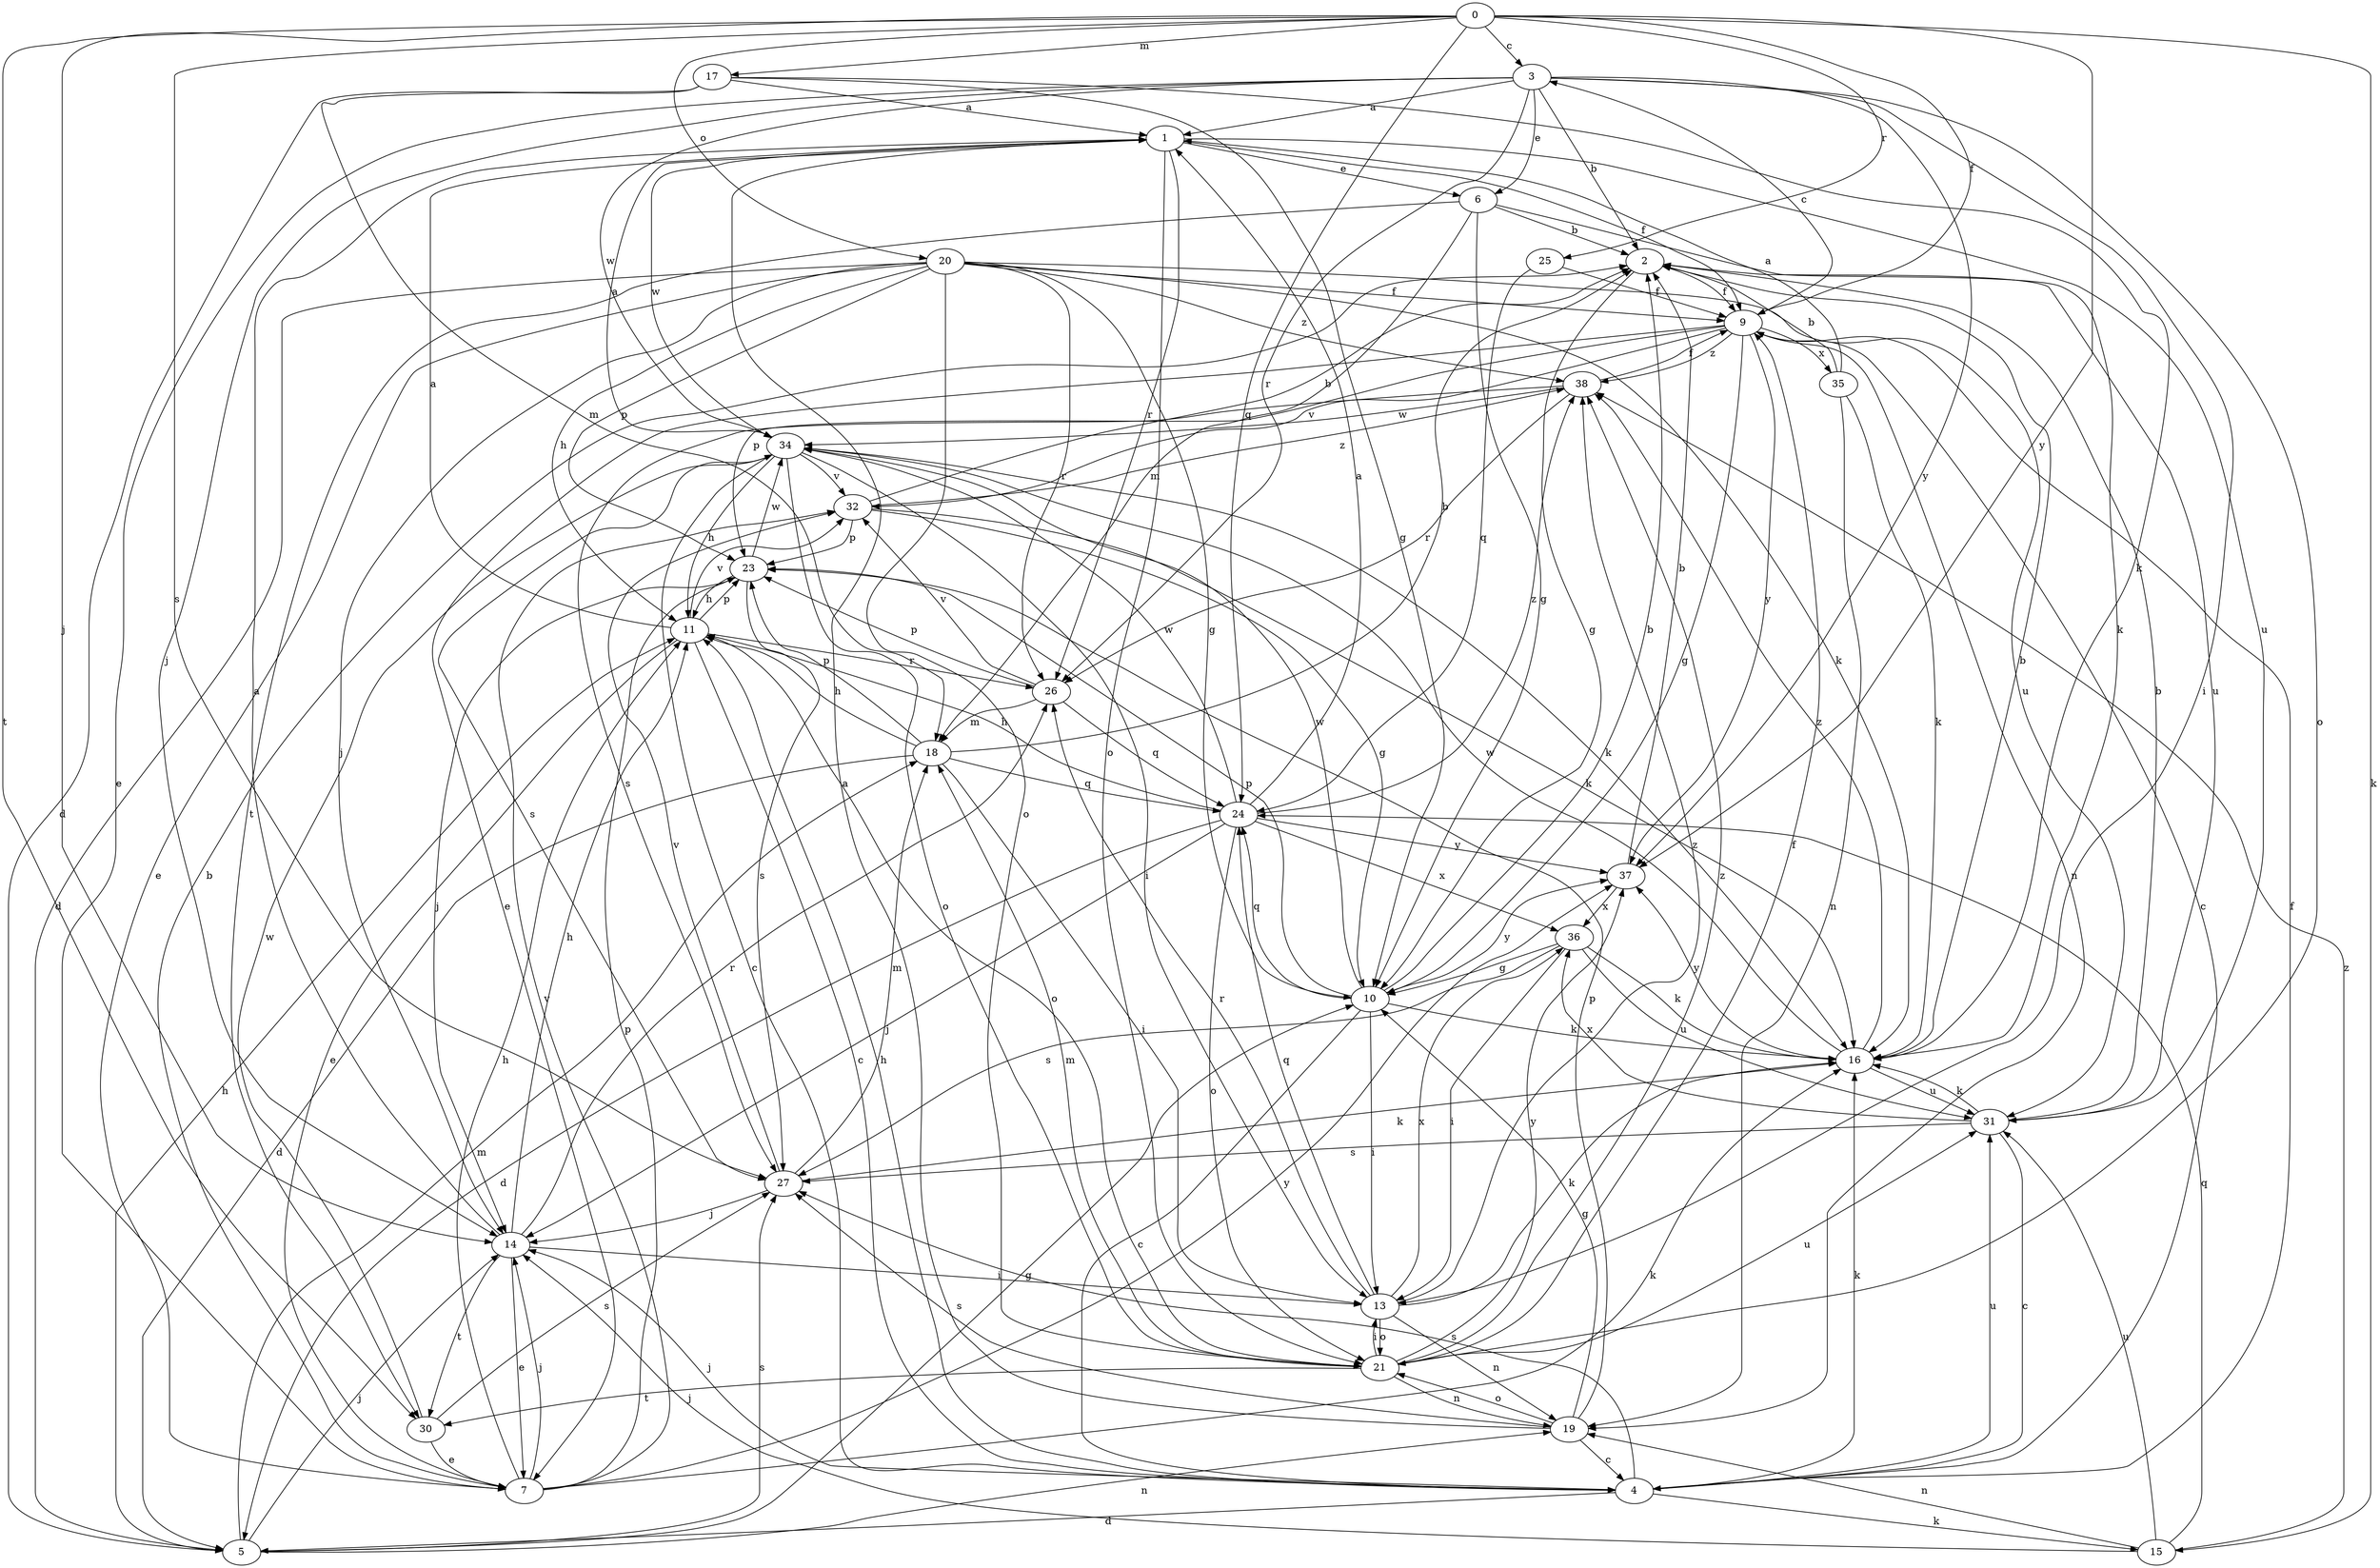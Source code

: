 strict digraph  {
0;
1;
2;
3;
4;
5;
6;
7;
9;
10;
11;
13;
14;
15;
16;
17;
18;
19;
20;
21;
23;
24;
25;
26;
27;
30;
31;
32;
34;
35;
36;
37;
38;
0 -> 3  [label=c];
0 -> 9  [label=f];
0 -> 14  [label=j];
0 -> 15  [label=k];
0 -> 17  [label=m];
0 -> 20  [label=o];
0 -> 24  [label=q];
0 -> 25  [label=r];
0 -> 27  [label=s];
0 -> 30  [label=t];
0 -> 37  [label=y];
1 -> 6  [label=e];
1 -> 9  [label=f];
1 -> 21  [label=o];
1 -> 26  [label=r];
1 -> 31  [label=u];
1 -> 34  [label=w];
2 -> 9  [label=f];
2 -> 10  [label=g];
2 -> 31  [label=u];
3 -> 1  [label=a];
3 -> 2  [label=b];
3 -> 6  [label=e];
3 -> 7  [label=e];
3 -> 13  [label=i];
3 -> 14  [label=j];
3 -> 21  [label=o];
3 -> 26  [label=r];
3 -> 34  [label=w];
3 -> 37  [label=y];
4 -> 5  [label=d];
4 -> 9  [label=f];
4 -> 11  [label=h];
4 -> 14  [label=j];
4 -> 15  [label=k];
4 -> 16  [label=k];
4 -> 27  [label=s];
4 -> 31  [label=u];
5 -> 10  [label=g];
5 -> 11  [label=h];
5 -> 14  [label=j];
5 -> 18  [label=m];
5 -> 19  [label=n];
5 -> 27  [label=s];
6 -> 2  [label=b];
6 -> 10  [label=g];
6 -> 16  [label=k];
6 -> 18  [label=m];
6 -> 30  [label=t];
7 -> 2  [label=b];
7 -> 11  [label=h];
7 -> 14  [label=j];
7 -> 16  [label=k];
7 -> 23  [label=p];
7 -> 32  [label=v];
7 -> 37  [label=y];
9 -> 3  [label=c];
9 -> 4  [label=c];
9 -> 7  [label=e];
9 -> 10  [label=g];
9 -> 19  [label=n];
9 -> 23  [label=p];
9 -> 32  [label=v];
9 -> 35  [label=x];
9 -> 37  [label=y];
9 -> 38  [label=z];
10 -> 2  [label=b];
10 -> 4  [label=c];
10 -> 13  [label=i];
10 -> 16  [label=k];
10 -> 23  [label=p];
10 -> 24  [label=q];
10 -> 34  [label=w];
10 -> 37  [label=y];
11 -> 1  [label=a];
11 -> 4  [label=c];
11 -> 7  [label=e];
11 -> 21  [label=o];
11 -> 23  [label=p];
11 -> 26  [label=r];
11 -> 32  [label=v];
13 -> 16  [label=k];
13 -> 19  [label=n];
13 -> 21  [label=o];
13 -> 24  [label=q];
13 -> 26  [label=r];
13 -> 36  [label=x];
13 -> 38  [label=z];
14 -> 1  [label=a];
14 -> 7  [label=e];
14 -> 11  [label=h];
14 -> 13  [label=i];
14 -> 26  [label=r];
14 -> 30  [label=t];
15 -> 14  [label=j];
15 -> 19  [label=n];
15 -> 24  [label=q];
15 -> 31  [label=u];
15 -> 38  [label=z];
16 -> 2  [label=b];
16 -> 31  [label=u];
16 -> 34  [label=w];
16 -> 37  [label=y];
16 -> 38  [label=z];
17 -> 1  [label=a];
17 -> 5  [label=d];
17 -> 10  [label=g];
17 -> 16  [label=k];
17 -> 18  [label=m];
18 -> 2  [label=b];
18 -> 5  [label=d];
18 -> 11  [label=h];
18 -> 13  [label=i];
18 -> 23  [label=p];
18 -> 24  [label=q];
19 -> 1  [label=a];
19 -> 4  [label=c];
19 -> 10  [label=g];
19 -> 21  [label=o];
19 -> 23  [label=p];
19 -> 27  [label=s];
20 -> 5  [label=d];
20 -> 7  [label=e];
20 -> 9  [label=f];
20 -> 10  [label=g];
20 -> 11  [label=h];
20 -> 14  [label=j];
20 -> 16  [label=k];
20 -> 21  [label=o];
20 -> 23  [label=p];
20 -> 26  [label=r];
20 -> 31  [label=u];
20 -> 38  [label=z];
21 -> 9  [label=f];
21 -> 13  [label=i];
21 -> 18  [label=m];
21 -> 19  [label=n];
21 -> 30  [label=t];
21 -> 31  [label=u];
21 -> 37  [label=y];
21 -> 38  [label=z];
23 -> 11  [label=h];
23 -> 14  [label=j];
23 -> 27  [label=s];
23 -> 34  [label=w];
24 -> 1  [label=a];
24 -> 5  [label=d];
24 -> 11  [label=h];
24 -> 14  [label=j];
24 -> 21  [label=o];
24 -> 34  [label=w];
24 -> 36  [label=x];
24 -> 37  [label=y];
24 -> 38  [label=z];
25 -> 9  [label=f];
25 -> 24  [label=q];
26 -> 18  [label=m];
26 -> 23  [label=p];
26 -> 24  [label=q];
26 -> 32  [label=v];
27 -> 14  [label=j];
27 -> 16  [label=k];
27 -> 18  [label=m];
27 -> 32  [label=v];
30 -> 7  [label=e];
30 -> 27  [label=s];
30 -> 34  [label=w];
31 -> 2  [label=b];
31 -> 4  [label=c];
31 -> 16  [label=k];
31 -> 27  [label=s];
31 -> 36  [label=x];
32 -> 2  [label=b];
32 -> 10  [label=g];
32 -> 16  [label=k];
32 -> 23  [label=p];
32 -> 38  [label=z];
34 -> 1  [label=a];
34 -> 4  [label=c];
34 -> 11  [label=h];
34 -> 13  [label=i];
34 -> 16  [label=k];
34 -> 21  [label=o];
34 -> 27  [label=s];
34 -> 32  [label=v];
35 -> 1  [label=a];
35 -> 2  [label=b];
35 -> 16  [label=k];
35 -> 19  [label=n];
36 -> 10  [label=g];
36 -> 13  [label=i];
36 -> 16  [label=k];
36 -> 27  [label=s];
36 -> 31  [label=u];
37 -> 2  [label=b];
37 -> 36  [label=x];
38 -> 9  [label=f];
38 -> 26  [label=r];
38 -> 27  [label=s];
38 -> 34  [label=w];
}
